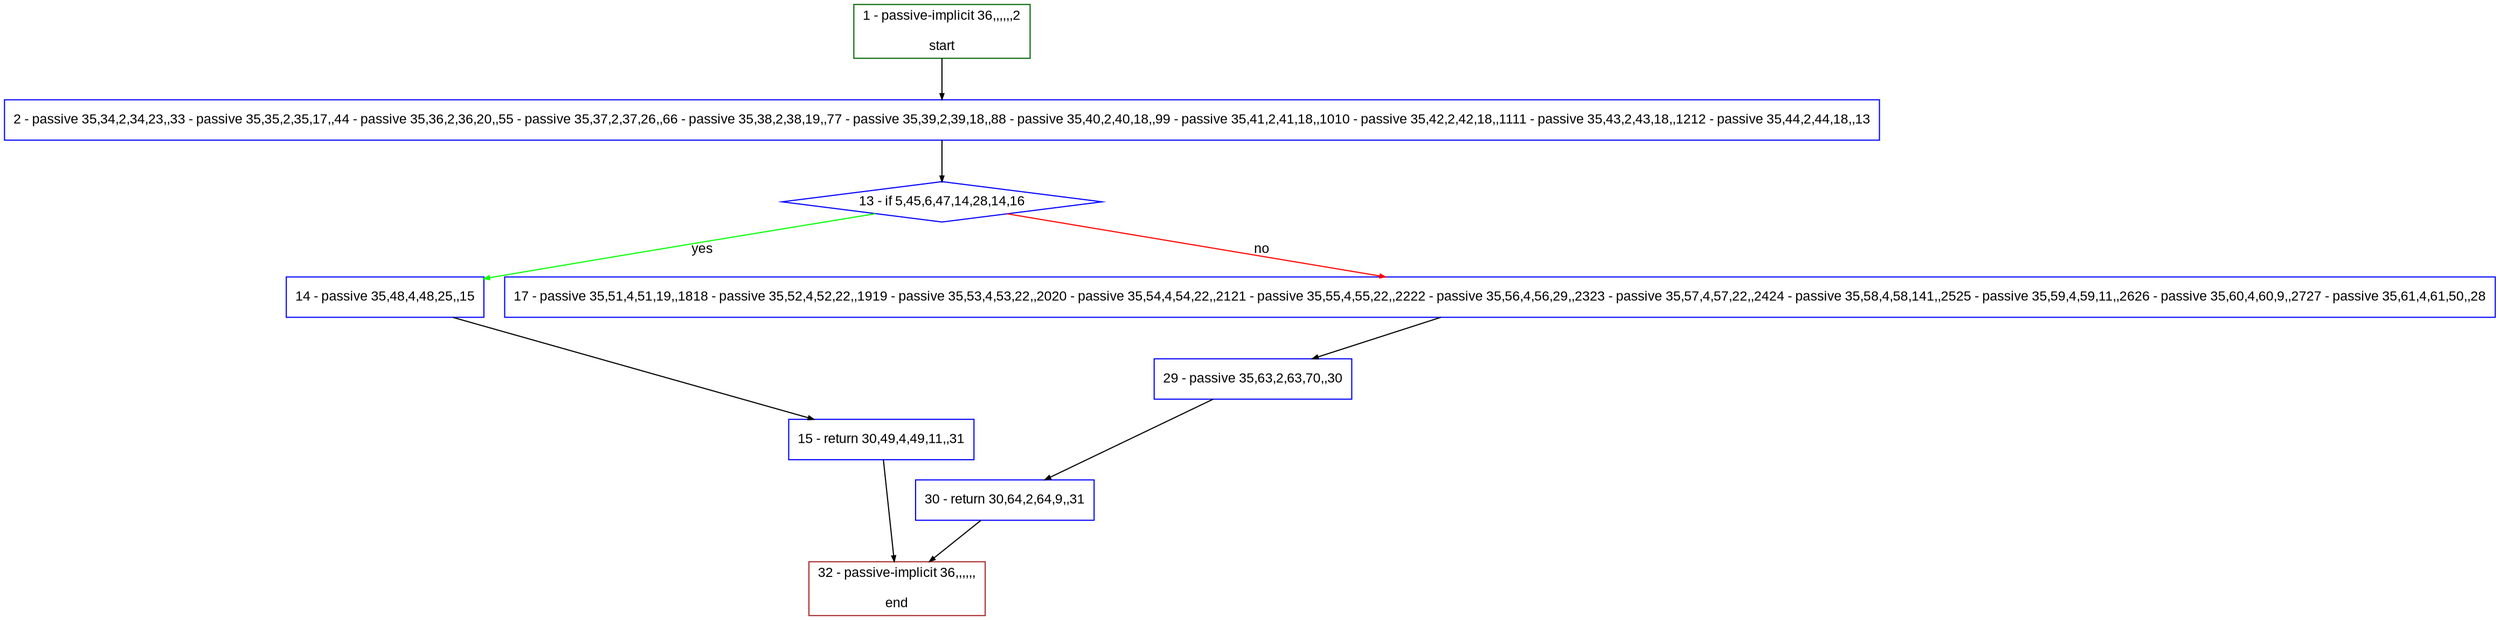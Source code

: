 digraph "" {
  graph [pack="true", label="", fontsize="12", packmode="clust", fontname="Arial", fillcolor="#FFFFCC", bgcolor="white", style="rounded,filled", compound="true"];
  node [node_initialized="no", label="", color="grey", fontsize="12", fillcolor="white", fontname="Arial", style="filled", shape="rectangle", compound="true", fixedsize="false"];
  edge [fontcolor="black", arrowhead="normal", arrowtail="none", arrowsize="0.5", ltail="", label="", color="black", fontsize="12", lhead="", fontname="Arial", dir="forward", compound="true"];
  __N1 [label="2 - passive 35,34,2,34,23,,33 - passive 35,35,2,35,17,,44 - passive 35,36,2,36,20,,55 - passive 35,37,2,37,26,,66 - passive 35,38,2,38,19,,77 - passive 35,39,2,39,18,,88 - passive 35,40,2,40,18,,99 - passive 35,41,2,41,18,,1010 - passive 35,42,2,42,18,,1111 - passive 35,43,2,43,18,,1212 - passive 35,44,2,44,18,,13", color="#0000ff", fillcolor="#ffffff", style="filled", shape="box"];
  __N2 [label="1 - passive-implicit 36,,,,,,2\n\nstart", color="#006400", fillcolor="#ffffff", style="filled", shape="box"];
  __N3 [label="13 - if 5,45,6,47,14,28,14,16", color="#0000ff", fillcolor="#ffffff", style="filled", shape="diamond"];
  __N4 [label="14 - passive 35,48,4,48,25,,15", color="#0000ff", fillcolor="#ffffff", style="filled", shape="box"];
  __N5 [label="17 - passive 35,51,4,51,19,,1818 - passive 35,52,4,52,22,,1919 - passive 35,53,4,53,22,,2020 - passive 35,54,4,54,22,,2121 - passive 35,55,4,55,22,,2222 - passive 35,56,4,56,29,,2323 - passive 35,57,4,57,22,,2424 - passive 35,58,4,58,141,,2525 - passive 35,59,4,59,11,,2626 - passive 35,60,4,60,9,,2727 - passive 35,61,4,61,50,,28", color="#0000ff", fillcolor="#ffffff", style="filled", shape="box"];
  __N6 [label="15 - return 30,49,4,49,11,,31", color="#0000ff", fillcolor="#ffffff", style="filled", shape="box"];
  __N7 [label="32 - passive-implicit 36,,,,,,\n\nend", color="#a52a2a", fillcolor="#ffffff", style="filled", shape="box"];
  __N8 [label="29 - passive 35,63,2,63,70,,30", color="#0000ff", fillcolor="#ffffff", style="filled", shape="box"];
  __N9 [label="30 - return 30,64,2,64,9,,31", color="#0000ff", fillcolor="#ffffff", style="filled", shape="box"];
  __N2 -> __N1 [arrowhead="normal", arrowtail="none", color="#000000", label="", dir="forward"];
  __N1 -> __N3 [arrowhead="normal", arrowtail="none", color="#000000", label="", dir="forward"];
  __N3 -> __N4 [arrowhead="normal", arrowtail="none", color="#00ff00", label="yes", dir="forward"];
  __N3 -> __N5 [arrowhead="normal", arrowtail="none", color="#ff0000", label="no", dir="forward"];
  __N4 -> __N6 [arrowhead="normal", arrowtail="none", color="#000000", label="", dir="forward"];
  __N6 -> __N7 [arrowhead="normal", arrowtail="none", color="#000000", label="", dir="forward"];
  __N5 -> __N8 [arrowhead="normal", arrowtail="none", color="#000000", label="", dir="forward"];
  __N8 -> __N9 [arrowhead="normal", arrowtail="none", color="#000000", label="", dir="forward"];
  __N9 -> __N7 [arrowhead="normal", arrowtail="none", color="#000000", label="", dir="forward"];
}
